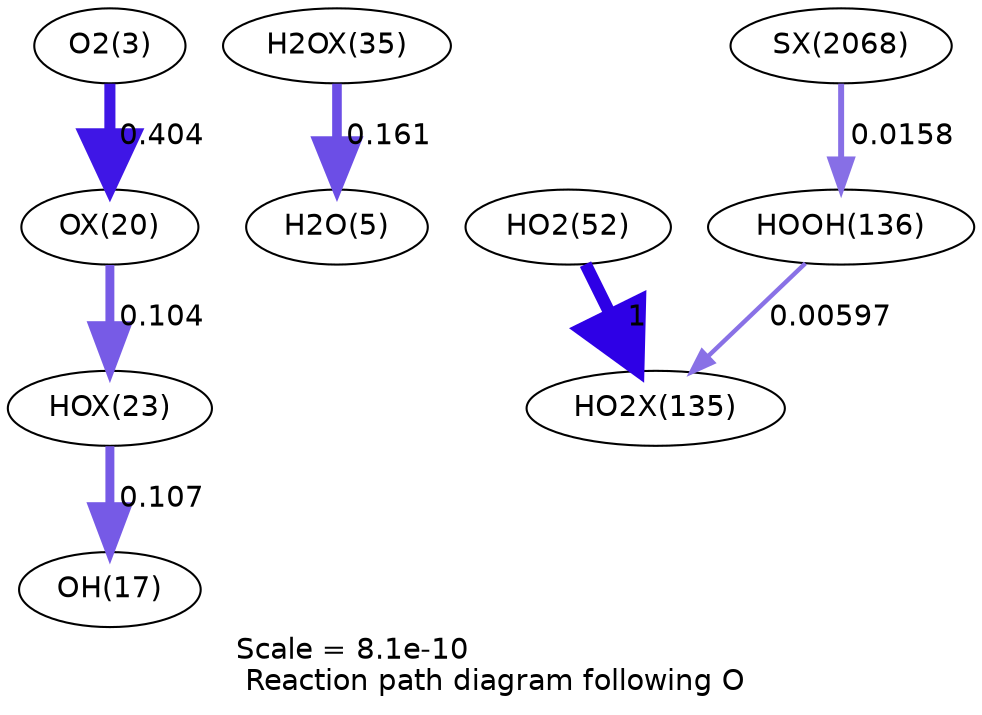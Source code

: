 digraph reaction_paths {
center=1;
s5 -> s71[fontname="Helvetica", penwidth=5.32, arrowsize=2.66, color="0.7, 0.904, 0.9"
, label=" 0.404"];
s71 -> s74[fontname="Helvetica", penwidth=4.29, arrowsize=2.15, color="0.7, 0.604, 0.9"
, label=" 0.104"];
s74 -> s19[fontname="Helvetica", penwidth=4.31, arrowsize=2.16, color="0.7, 0.607, 0.9"
, label=" 0.107"];
s78 -> s7[fontname="Helvetica", penwidth=4.62, arrowsize=2.31, color="0.7, 0.661, 0.9"
, label=" 0.161"];
s21 -> s93[fontname="Helvetica", penwidth=6, arrowsize=3, color="0.7, 1.5, 0.9"
, label=" 1"];
s25 -> s93[fontname="Helvetica", penwidth=2.13, arrowsize=1.07, color="0.7, 0.506, 0.9"
, label=" 0.00597"];
s147 -> s25[fontname="Helvetica", penwidth=2.87, arrowsize=1.43, color="0.7, 0.516, 0.9"
, label=" 0.0158"];
s5 [ fontname="Helvetica", label="O2(3)"];
s7 [ fontname="Helvetica", label="H2O(5)"];
s19 [ fontname="Helvetica", label="OH(17)"];
s21 [ fontname="Helvetica", label="HO2(52)"];
s25 [ fontname="Helvetica", label="HOOH(136)"];
s71 [ fontname="Helvetica", label="OX(20)"];
s74 [ fontname="Helvetica", label="HOX(23)"];
s78 [ fontname="Helvetica", label="H2OX(35)"];
s93 [ fontname="Helvetica", label="HO2X(135)"];
s147 [ fontname="Helvetica", label="SX(2068)"];
 label = "Scale = 8.1e-10\l Reaction path diagram following O";
 fontname = "Helvetica";
}
